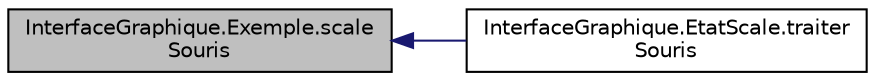 digraph "InterfaceGraphique.Exemple.scaleSouris"
{
  edge [fontname="Helvetica",fontsize="10",labelfontname="Helvetica",labelfontsize="10"];
  node [fontname="Helvetica",fontsize="10",shape=record];
  rankdir="LR";
  Node1 [label="InterfaceGraphique.Exemple.scale\lSouris",height=0.2,width=0.4,color="black", fillcolor="grey75", style="filled", fontcolor="black"];
  Node1 -> Node2 [dir="back",color="midnightblue",fontsize="10",style="solid",fontname="Helvetica"];
  Node2 [label="InterfaceGraphique.EtatScale.traiter\lSouris",height=0.2,width=0.4,color="black", fillcolor="white", style="filled",URL="$dc/d3a/class_interface_graphique_1_1_etat_scale.html#a09ec655fccd71cd1543e56e93461c643",tooltip="Traiter le changement d&#39;état suite à une action du clavier. "];
}
